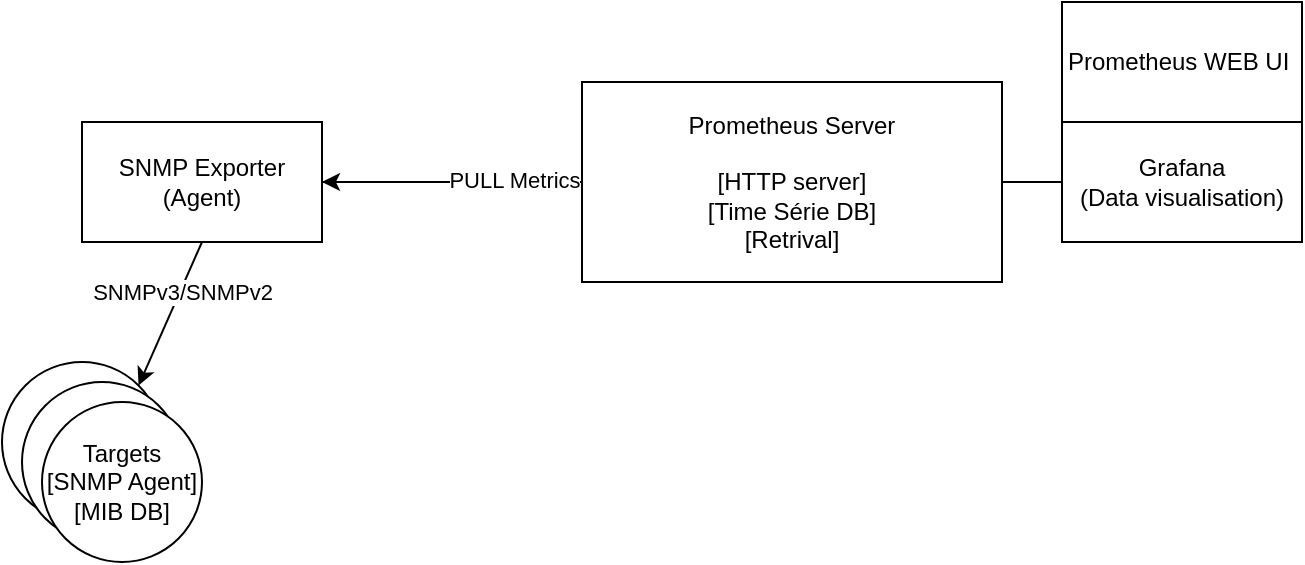 <mxfile version="21.0.8" type="github">
  <diagram name="Page-1" id="eLa6vcpmxpIugEdQMYGk">
    <mxGraphModel dx="1617" dy="798" grid="1" gridSize="10" guides="1" tooltips="1" connect="1" arrows="1" fold="1" page="1" pageScale="1" pageWidth="827" pageHeight="1169" math="0" shadow="0">
      <root>
        <mxCell id="0" />
        <mxCell id="1" parent="0" />
        <mxCell id="XMKDpLihNk2aly6VVdPa-1" value="SNMP Exporter (Agent)" style="rounded=0;whiteSpace=wrap;html=1;" vertex="1" parent="1">
          <mxGeometry x="110" y="320" width="120" height="60" as="geometry" />
        </mxCell>
        <mxCell id="XMKDpLihNk2aly6VVdPa-12" value="" style="edgeStyle=orthogonalEdgeStyle;rounded=0;orthogonalLoop=1;jettySize=auto;html=1;" edge="1" parent="1" source="XMKDpLihNk2aly6VVdPa-2" target="XMKDpLihNk2aly6VVdPa-1">
          <mxGeometry relative="1" as="geometry" />
        </mxCell>
        <mxCell id="XMKDpLihNk2aly6VVdPa-2" value="Prometheus Server&lt;br&gt;&lt;br&gt;[HTTP server]&lt;br&gt;[Time Série DB]&lt;br&gt;[Retrival]" style="rounded=0;whiteSpace=wrap;html=1;" vertex="1" parent="1">
          <mxGeometry x="360" y="300" width="210" height="100" as="geometry" />
        </mxCell>
        <mxCell id="XMKDpLihNk2aly6VVdPa-3" value="" style="endArrow=none;html=1;rounded=0;entryX=0;entryY=0.5;entryDx=0;entryDy=0;" edge="1" parent="1" target="XMKDpLihNk2aly6VVdPa-2">
          <mxGeometry width="50" height="50" relative="1" as="geometry">
            <mxPoint x="230" y="350" as="sourcePoint" />
            <mxPoint x="350" y="330" as="targetPoint" />
            <Array as="points" />
          </mxGeometry>
        </mxCell>
        <mxCell id="XMKDpLihNk2aly6VVdPa-11" value="PULL Metrics" style="edgeLabel;html=1;align=center;verticalAlign=middle;resizable=0;points=[];" vertex="1" connectable="0" parent="XMKDpLihNk2aly6VVdPa-3">
          <mxGeometry x="0.475" y="1" relative="1" as="geometry">
            <mxPoint as="offset" />
          </mxGeometry>
        </mxCell>
        <mxCell id="XMKDpLihNk2aly6VVdPa-4" value="Grafana&lt;br&gt;(Data visualisation)" style="rounded=0;whiteSpace=wrap;html=1;" vertex="1" parent="1">
          <mxGeometry x="600" y="320" width="120" height="60" as="geometry" />
        </mxCell>
        <mxCell id="XMKDpLihNk2aly6VVdPa-5" value="" style="endArrow=none;html=1;rounded=0;entryX=0;entryY=0.5;entryDx=0;entryDy=0;exitX=1;exitY=0.5;exitDx=0;exitDy=0;" edge="1" parent="1" source="XMKDpLihNk2aly6VVdPa-2" target="XMKDpLihNk2aly6VVdPa-4">
          <mxGeometry width="50" height="50" relative="1" as="geometry">
            <mxPoint x="530" y="280" as="sourcePoint" />
            <mxPoint x="580" y="230" as="targetPoint" />
            <Array as="points" />
          </mxGeometry>
        </mxCell>
        <mxCell id="XMKDpLihNk2aly6VVdPa-6" value="Targets" style="ellipse;whiteSpace=wrap;html=1;aspect=fixed;" vertex="1" parent="1">
          <mxGeometry x="70" y="440" width="80" height="80" as="geometry" />
        </mxCell>
        <mxCell id="XMKDpLihNk2aly6VVdPa-7" value="" style="endArrow=classic;html=1;rounded=0;entryX=1;entryY=0;entryDx=0;entryDy=0;" edge="1" parent="1" target="XMKDpLihNk2aly6VVdPa-6">
          <mxGeometry width="50" height="50" relative="1" as="geometry">
            <mxPoint x="170" y="380" as="sourcePoint" />
            <mxPoint x="130" y="430" as="targetPoint" />
          </mxGeometry>
        </mxCell>
        <mxCell id="XMKDpLihNk2aly6VVdPa-13" value="SNMPv3/SNMPv2" style="edgeLabel;html=1;align=center;verticalAlign=middle;resizable=0;points=[];" vertex="1" connectable="0" parent="XMKDpLihNk2aly6VVdPa-7">
          <mxGeometry x="-0.314" y="1" relative="1" as="geometry">
            <mxPoint as="offset" />
          </mxGeometry>
        </mxCell>
        <mxCell id="XMKDpLihNk2aly6VVdPa-8" value="Prometheus WEB UI&amp;nbsp;" style="rounded=0;whiteSpace=wrap;html=1;" vertex="1" parent="1">
          <mxGeometry x="600" y="260" width="120" height="60" as="geometry" />
        </mxCell>
        <mxCell id="XMKDpLihNk2aly6VVdPa-9" value="Targets" style="ellipse;whiteSpace=wrap;html=1;aspect=fixed;" vertex="1" parent="1">
          <mxGeometry x="80" y="450" width="80" height="80" as="geometry" />
        </mxCell>
        <mxCell id="XMKDpLihNk2aly6VVdPa-10" value="Targets&lt;br&gt;[SNMP Agent]&lt;br&gt;[MIB DB]" style="ellipse;whiteSpace=wrap;html=1;aspect=fixed;" vertex="1" parent="1">
          <mxGeometry x="90" y="460" width="80" height="80" as="geometry" />
        </mxCell>
      </root>
    </mxGraphModel>
  </diagram>
</mxfile>
